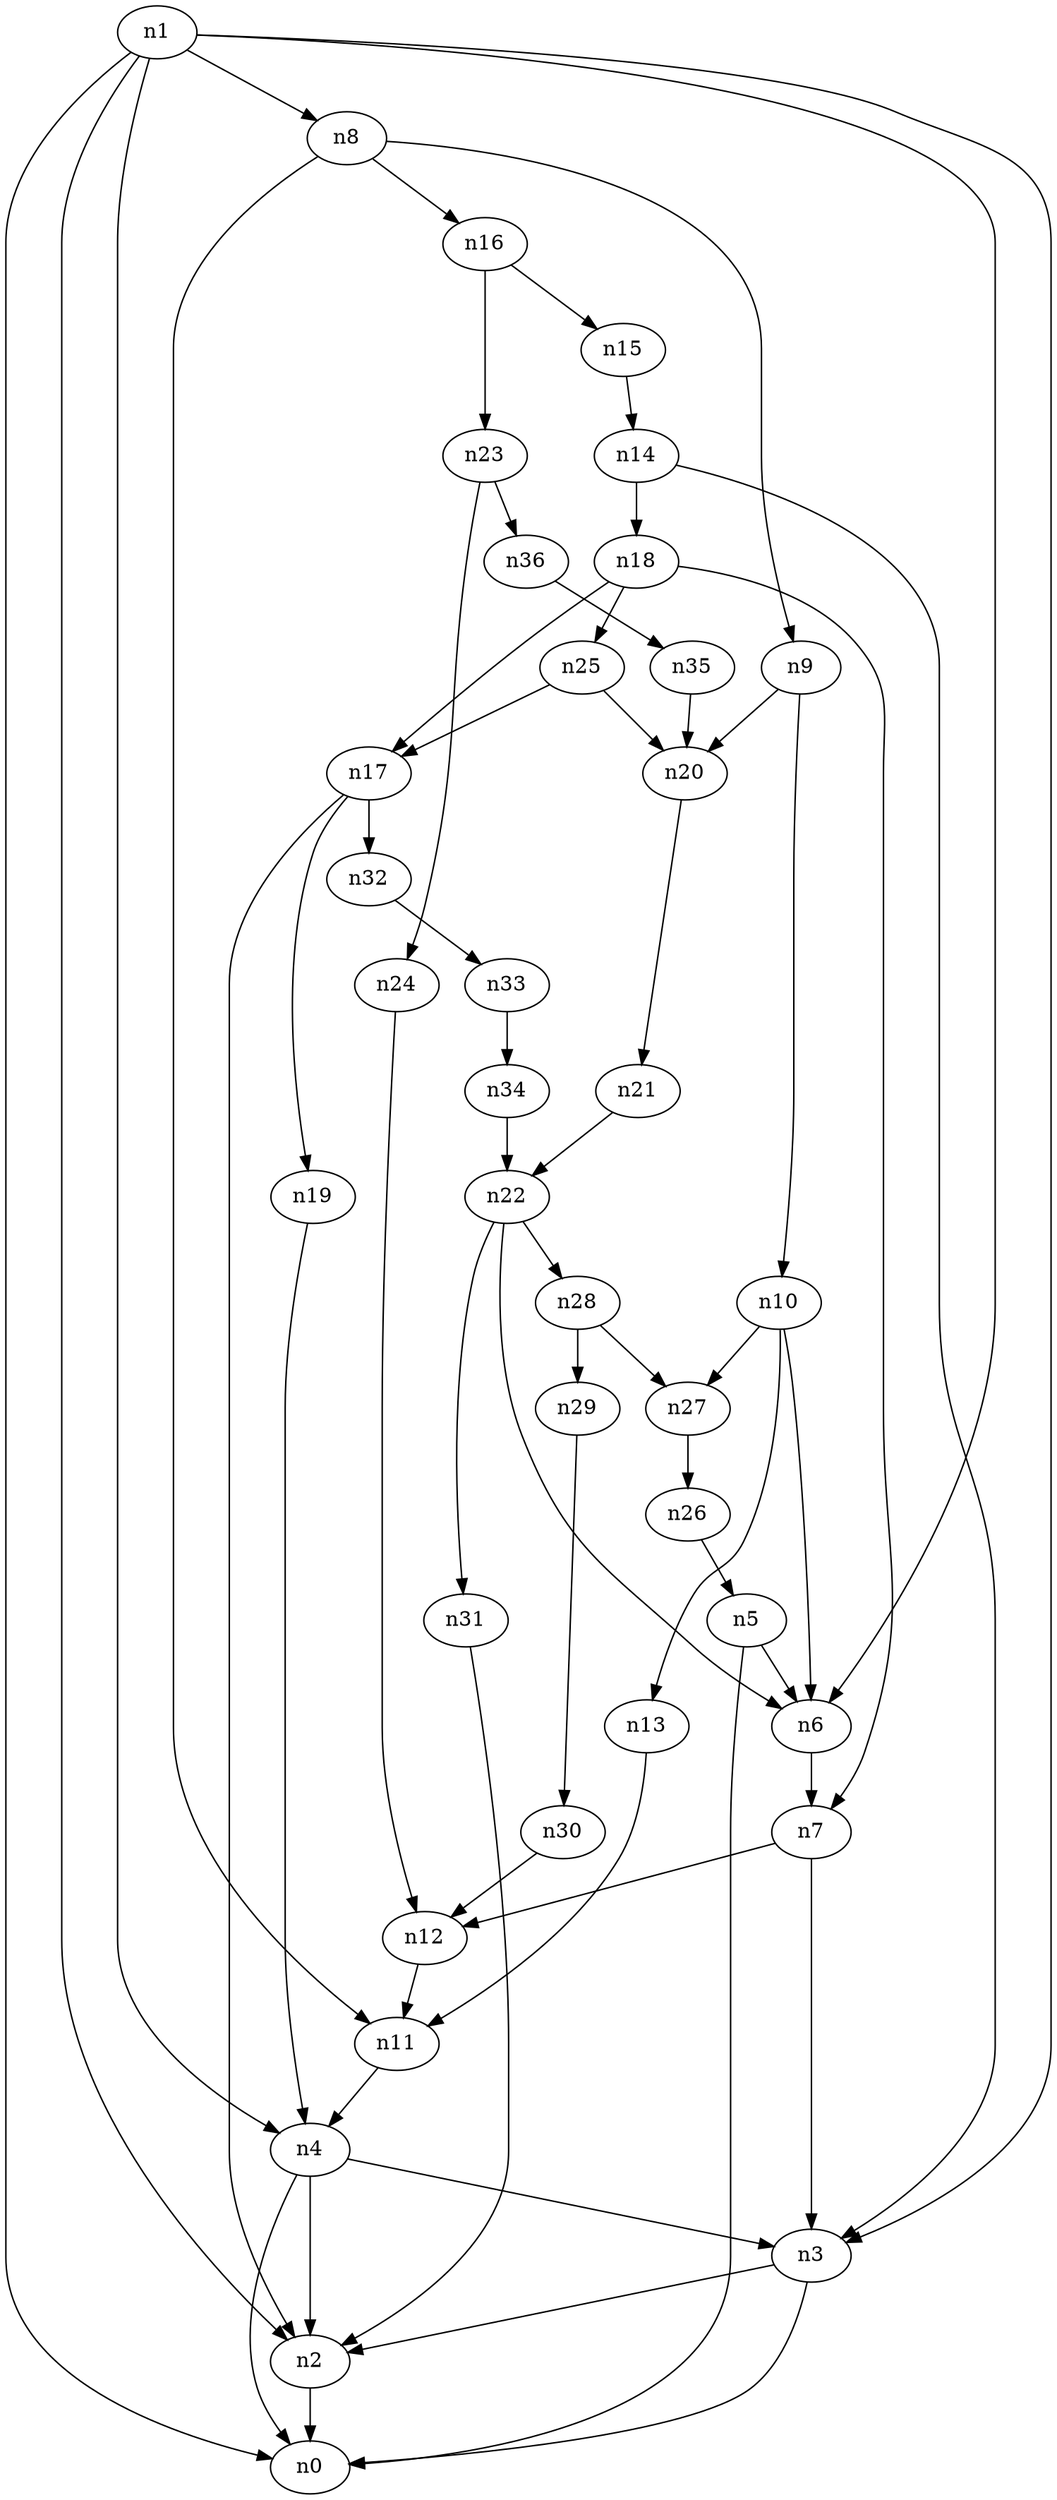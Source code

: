 digraph G {
	n1 -> n0	 [_graphml_id=e0];
	n1 -> n2	 [_graphml_id=e1];
	n1 -> n3	 [_graphml_id=e6];
	n1 -> n4	 [_graphml_id=e9];
	n1 -> n6	 [_graphml_id=e12];
	n1 -> n8	 [_graphml_id=e15];
	n2 -> n0	 [_graphml_id=e5];
	n3 -> n0	 [_graphml_id=e8];
	n3 -> n2	 [_graphml_id=e2];
	n4 -> n0	 [_graphml_id=e4];
	n4 -> n2	 [_graphml_id=e7];
	n4 -> n3	 [_graphml_id=e3];
	n5 -> n0	 [_graphml_id=e10];
	n5 -> n6	 [_graphml_id=e11];
	n6 -> n7	 [_graphml_id=e13];
	n7 -> n3	 [_graphml_id=e14];
	n7 -> n12	 [_graphml_id=e21];
	n8 -> n9	 [_graphml_id=e16];
	n8 -> n11	 [_graphml_id=e24];
	n8 -> n16	 [_graphml_id=e28];
	n9 -> n10	 [_graphml_id=e17];
	n9 -> n20	 [_graphml_id=e35];
	n10 -> n6	 [_graphml_id=e18];
	n10 -> n13	 [_graphml_id=e22];
	n10 -> n27	 [_graphml_id=e54];
	n11 -> n4	 [_graphml_id=e19];
	n12 -> n11	 [_graphml_id=e20];
	n13 -> n11	 [_graphml_id=e23];
	n14 -> n3	 [_graphml_id=e25];
	n14 -> n18	 [_graphml_id=e31];
	n15 -> n14	 [_graphml_id=e26];
	n16 -> n15	 [_graphml_id=e27];
	n16 -> n23	 [_graphml_id=e39];
	n17 -> n2	 [_graphml_id=e29];
	n17 -> n19	 [_graphml_id=e32];
	n17 -> n32	 [_graphml_id=e55];
	n18 -> n7	 [_graphml_id=e34];
	n18 -> n17	 [_graphml_id=e30];
	n18 -> n25	 [_graphml_id=e42];
	n19 -> n4	 [_graphml_id=e33];
	n20 -> n21	 [_graphml_id=e36];
	n21 -> n22	 [_graphml_id=e37];
	n22 -> n6	 [_graphml_id=e38];
	n22 -> n28	 [_graphml_id=e48];
	n22 -> n31	 [_graphml_id=e53];
	n23 -> n24	 [_graphml_id=e40];
	n23 -> n36	 [_graphml_id=e61];
	n24 -> n12	 [_graphml_id=e41];
	n25 -> n17	 [_graphml_id=e43];
	n25 -> n20	 [_graphml_id=e44];
	n26 -> n5	 [_graphml_id=e45];
	n27 -> n26	 [_graphml_id=e46];
	n28 -> n27	 [_graphml_id=e47];
	n28 -> n29	 [_graphml_id=e49];
	n29 -> n30	 [_graphml_id=e50];
	n30 -> n12	 [_graphml_id=e51];
	n31 -> n2	 [_graphml_id=e52];
	n32 -> n33	 [_graphml_id=e56];
	n33 -> n34	 [_graphml_id=e57];
	n34 -> n22	 [_graphml_id=e58];
	n35 -> n20	 [_graphml_id=e59];
	n36 -> n35	 [_graphml_id=e60];
}
